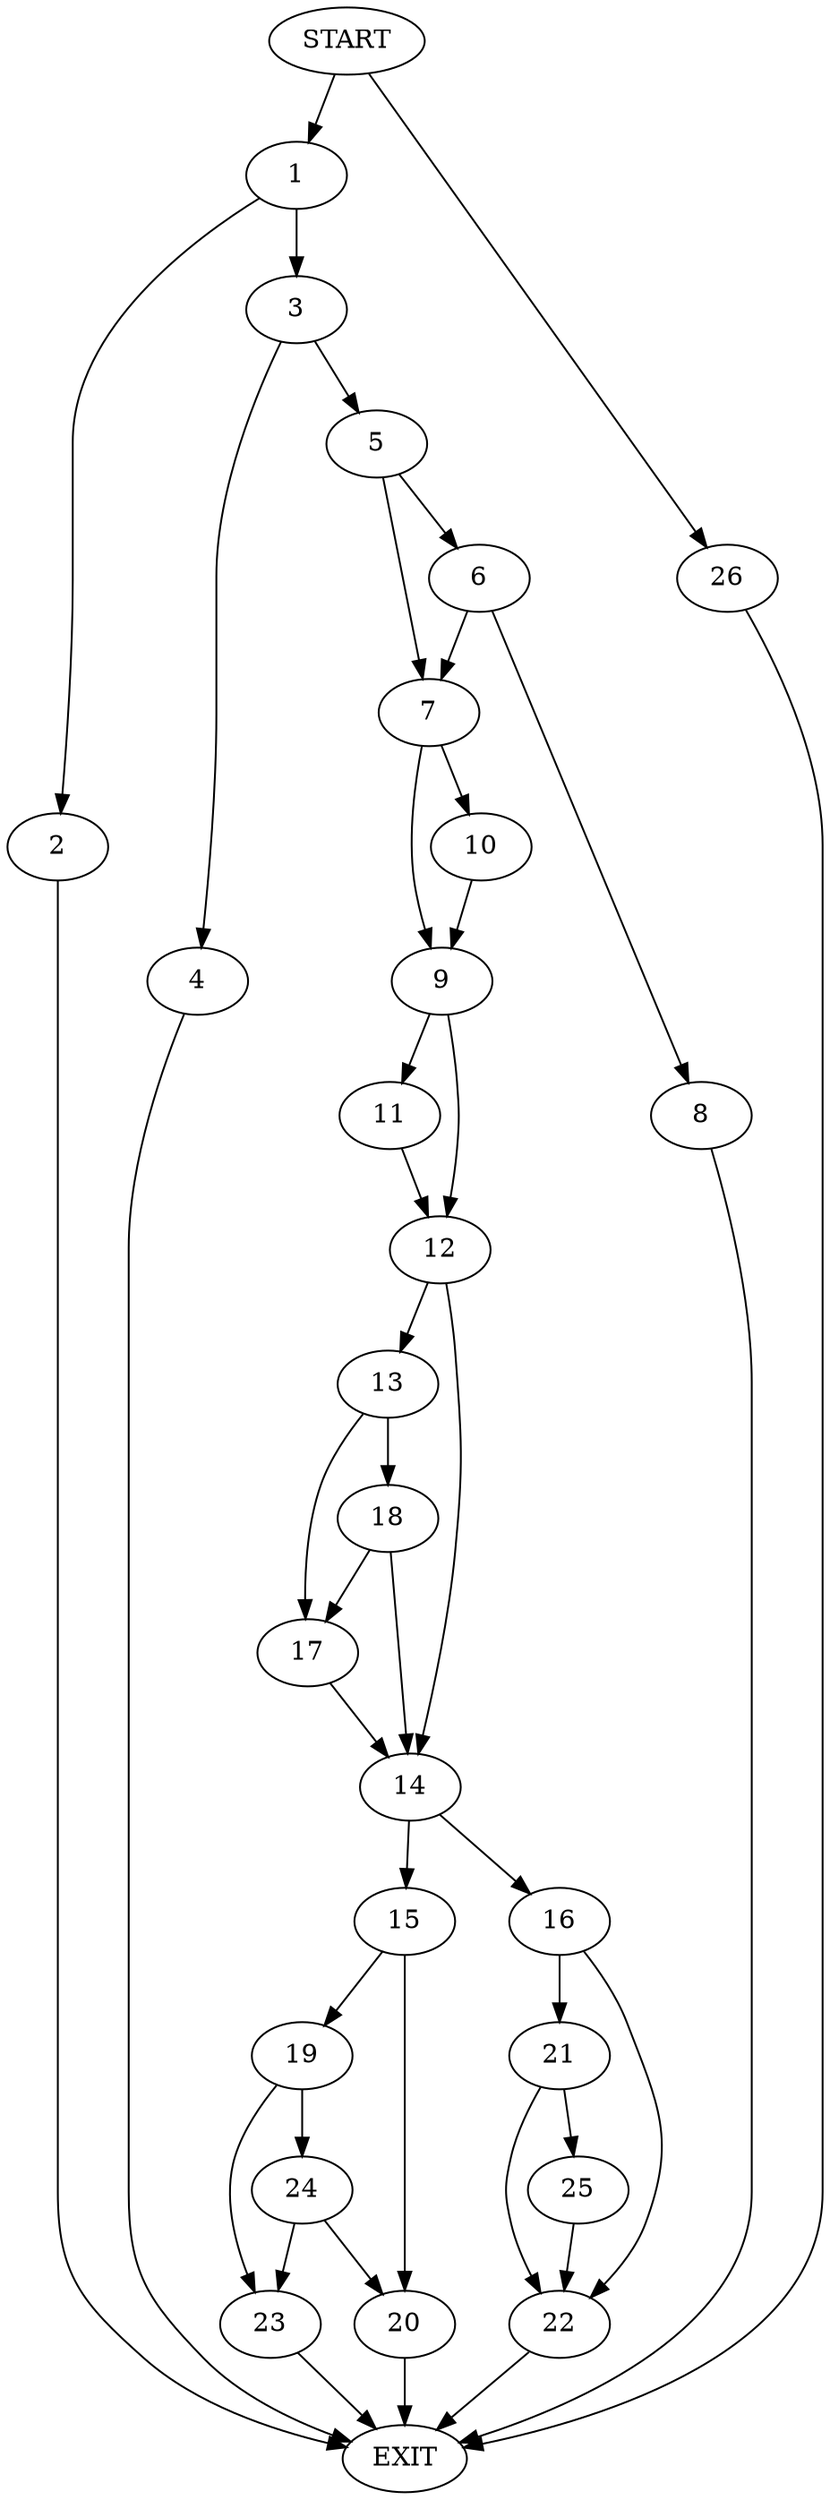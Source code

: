 digraph {
0 [label="START"]
27 [label="EXIT"]
0 -> 1
1 -> 2
1 -> 3
3 -> 4
3 -> 5
2 -> 27
4 -> 27
5 -> 6
5 -> 7
6 -> 7
6 -> 8
7 -> 9
7 -> 10
8 -> 27
9 -> 11
9 -> 12
10 -> 9
11 -> 12
12 -> 13
12 -> 14
14 -> 15
14 -> 16
13 -> 17
13 -> 18
18 -> 17
18 -> 14
17 -> 14
15 -> 19
15 -> 20
16 -> 21
16 -> 22
19 -> 23
19 -> 24
20 -> 27
23 -> 27
24 -> 23
24 -> 20
22 -> 27
21 -> 25
21 -> 22
25 -> 22
0 -> 26
26 -> 27
}
